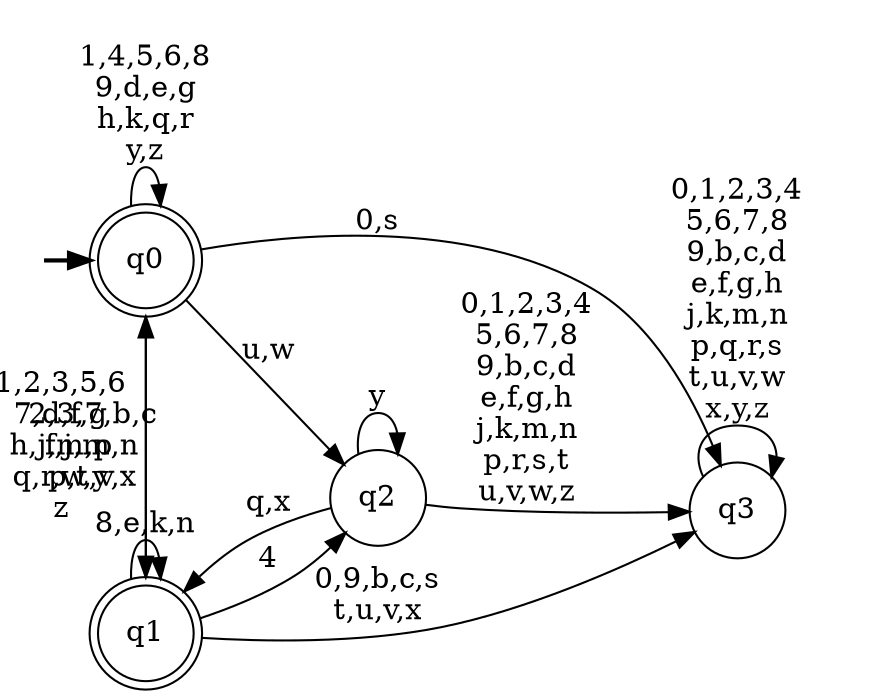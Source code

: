 digraph BlueStar {
__start0 [style = invis, shape = none, label = "", width = 0, height = 0];

rankdir=LR;
size="8,5";

s0 [style="rounded,filled", color="black", fillcolor="white" shape="doublecircle", label="q0"];
s1 [style="rounded,filled", color="black", fillcolor="white" shape="doublecircle", label="q1"];
s2 [style="filled", color="black", fillcolor="white" shape="circle", label="q2"];
s3 [style="filled", color="black", fillcolor="white" shape="circle", label="q3"];
subgraph cluster_main { 
	graph [pad=".75", ranksep="0.15", nodesep="0.15"];
	 style=invis; 
	__start0 -> s0 [penwidth=2];
}
s0 -> s0 [label="1,4,5,6,8\n9,d,e,g\nh,k,q,r\ny,z"];
s0 -> s1 [label="2,3,7,b,c\nf,j,m,n\np,t,v,x"];
s0 -> s2 [label="u,w"];
s0 -> s3 [label="0,s"];
s1 -> s0 [label="1,2,3,5,6\n7,d,f,g\nh,j,m,p\nq,r,w,y\nz"];
s1 -> s1 [label="8,e,k,n"];
s1 -> s2 [label="4"];
s1 -> s3 [label="0,9,b,c,s\nt,u,v,x"];
s2 -> s1 [label="q,x"];
s2 -> s2 [label="y"];
s2 -> s3 [label="0,1,2,3,4\n5,6,7,8\n9,b,c,d\ne,f,g,h\nj,k,m,n\np,r,s,t\nu,v,w,z"];
s3 -> s3 [label="0,1,2,3,4\n5,6,7,8\n9,b,c,d\ne,f,g,h\nj,k,m,n\np,q,r,s\nt,u,v,w\nx,y,z"];

}